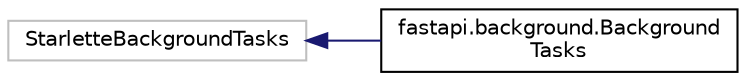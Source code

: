 digraph "Graphical Class Hierarchy"
{
 // LATEX_PDF_SIZE
  edge [fontname="Helvetica",fontsize="10",labelfontname="Helvetica",labelfontsize="10"];
  node [fontname="Helvetica",fontsize="10",shape=record];
  rankdir="LR";
  Node12760 [label="StarletteBackgroundTasks",height=0.2,width=0.4,color="grey75", fillcolor="white", style="filled",tooltip=" "];
  Node12760 -> Node0 [dir="back",color="midnightblue",fontsize="10",style="solid",fontname="Helvetica"];
  Node0 [label="fastapi.background.Background\lTasks",height=0.2,width=0.4,color="black", fillcolor="white", style="filled",URL="$classfastapi_1_1background_1_1BackgroundTasks.html",tooltip=" "];
}
